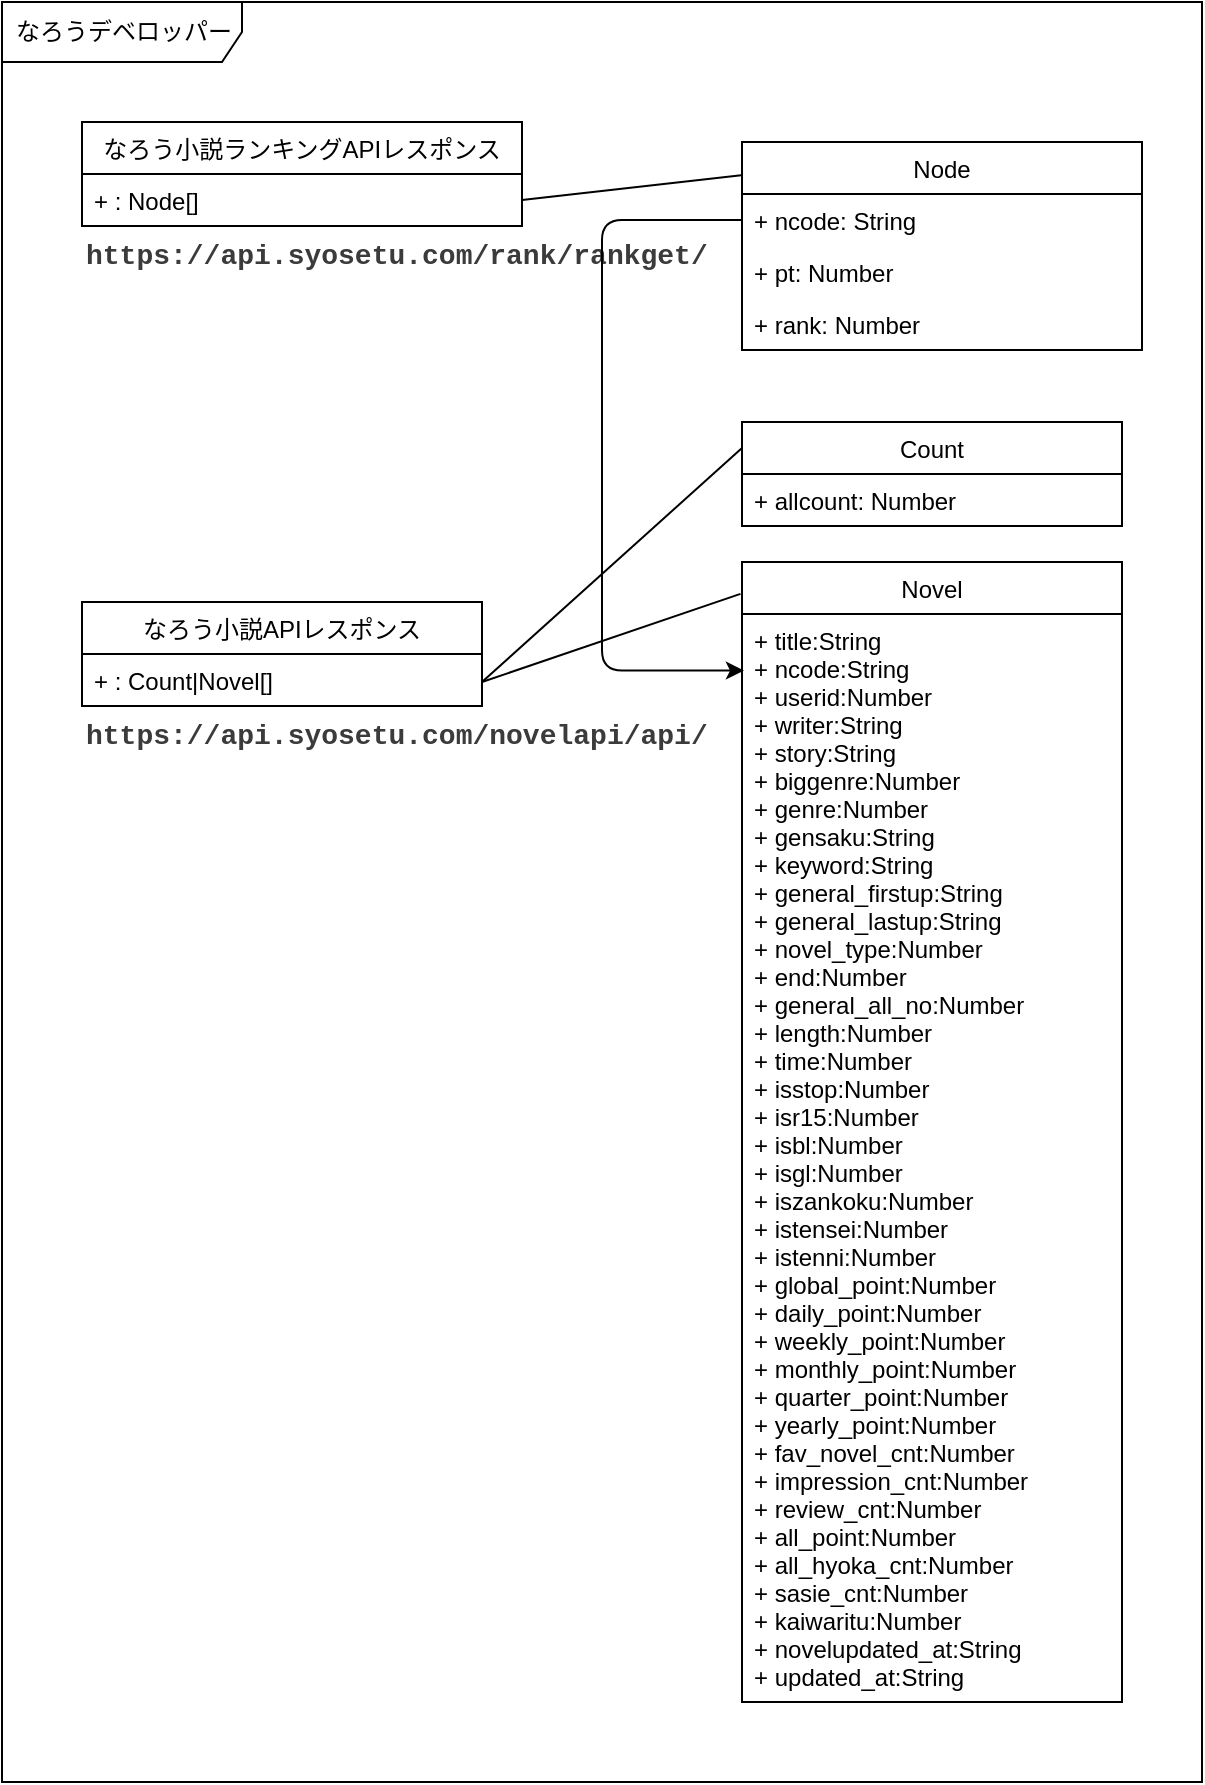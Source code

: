 <mxfile>
    <diagram id="XDcnWwutb2ANEC5SQvO8" name="なろうデベロッパー クラス">
        <mxGraphModel dx="986" dy="601" grid="1" gridSize="10" guides="1" tooltips="1" connect="1" arrows="1" fold="1" page="1" pageScale="1" pageWidth="827" pageHeight="1169" math="0" shadow="0">
            <root>
                <mxCell id="0"/>
                <mxCell id="1" parent="0"/>
                <mxCell id="18" value="なろうデベロッパー" style="shape=umlFrame;whiteSpace=wrap;html=1;width=120;height=30;boundedLbl=1;verticalAlign=middle;align=left;spacingLeft=5;" parent="1" vertex="1">
                    <mxGeometry x="80" y="120" width="600" height="890" as="geometry"/>
                </mxCell>
                <mxCell id="19" value="なろう小説ランキングAPIレスポンス" style="swimlane;fontStyle=0;childLayout=stackLayout;horizontal=1;startSize=26;fillColor=none;horizontalStack=0;resizeParent=1;resizeParentMax=0;resizeLast=0;collapsible=1;marginBottom=0;" parent="1" vertex="1">
                    <mxGeometry x="120" y="180" width="220" height="52" as="geometry"/>
                </mxCell>
                <mxCell id="20" value="+ : Node[]" style="text;strokeColor=none;fillColor=none;align=left;verticalAlign=top;spacingLeft=4;spacingRight=4;overflow=hidden;rotatable=0;points=[[0,0.5],[1,0.5]];portConstraint=eastwest;" parent="19" vertex="1">
                    <mxGeometry y="26" width="220" height="26" as="geometry"/>
                </mxCell>
                <mxCell id="23" value="なろう小説APIレスポンス" style="swimlane;fontStyle=0;childLayout=stackLayout;horizontal=1;startSize=26;fillColor=none;horizontalStack=0;resizeParent=1;resizeParentMax=0;resizeLast=0;collapsible=1;marginBottom=0;" parent="1" vertex="1">
                    <mxGeometry x="120" y="420" width="200" height="52" as="geometry"/>
                </mxCell>
                <mxCell id="24" value="+ : Count|Novel[]" style="text;strokeColor=none;fillColor=none;align=left;verticalAlign=top;spacingLeft=4;spacingRight=4;overflow=hidden;rotatable=0;points=[[0,0.5],[1,0.5]];portConstraint=eastwest;" parent="23" vertex="1">
                    <mxGeometry y="26" width="200" height="26" as="geometry"/>
                </mxCell>
                <mxCell id="26" value="Count" style="swimlane;fontStyle=0;childLayout=stackLayout;horizontal=1;startSize=26;fillColor=none;horizontalStack=0;resizeParent=1;resizeParentMax=0;resizeLast=0;collapsible=1;marginBottom=0;" parent="1" vertex="1">
                    <mxGeometry x="450" y="330" width="190" height="52" as="geometry"/>
                </mxCell>
                <mxCell id="27" value="+ allcount: Number" style="text;strokeColor=none;fillColor=none;align=left;verticalAlign=top;spacingLeft=4;spacingRight=4;overflow=hidden;rotatable=0;points=[[0,0.5],[1,0.5]];portConstraint=eastwest;" parent="26" vertex="1">
                    <mxGeometry y="26" width="190" height="26" as="geometry"/>
                </mxCell>
                <mxCell id="28" value="Novel" style="swimlane;fontStyle=0;childLayout=stackLayout;horizontal=1;startSize=26;fillColor=none;horizontalStack=0;resizeParent=1;resizeParentMax=0;resizeLast=0;collapsible=1;marginBottom=0;" parent="1" vertex="1">
                    <mxGeometry x="450" y="400" width="190" height="570" as="geometry"/>
                </mxCell>
                <mxCell id="29" value="+ title:String&#10;+ ncode:String&#10;+ userid:Number&#10;+ writer:String&#10;+ story:String&#10;+ biggenre:Number&#10;+ genre:Number&#10;+ gensaku:String&#10;+ keyword:String&#10;+ general_firstup:String&#10;+ general_lastup:String&#10;+ novel_type:Number&#10;+ end:Number&#10;+ general_all_no:Number&#10;+ length:Number&#10;+ time:Number&#10;+ isstop:Number&#10;+ isr15:Number&#10;+ isbl:Number&#10;+ isgl:Number&#10;+ iszankoku:Number&#10;+ istensei:Number&#10;+ istenni:Number&#10;+ global_point:Number&#10;+ daily_point:Number&#10;+ weekly_point:Number&#10;+ monthly_point:Number&#10;+ quarter_point:Number&#10;+ yearly_point:Number&#10;+ fav_novel_cnt:Number&#10;+ impression_cnt:Number&#10;+ review_cnt:Number&#10;+ all_point:Number&#10;+ all_hyoka_cnt:Number&#10;+ sasie_cnt:Number&#10;+ kaiwaritu:Number&#10;+ novelupdated_at:String&#10;+ updated_at:String&#10;" style="text;strokeColor=none;fillColor=none;align=left;verticalAlign=top;spacingLeft=4;spacingRight=4;overflow=hidden;rotatable=0;points=[[0,0.5],[1,0.5]];portConstraint=eastwest;" parent="28" vertex="1">
                    <mxGeometry y="26" width="190" height="544" as="geometry"/>
                </mxCell>
                <mxCell id="30" style="edgeStyle=none;html=1;entryX=0;entryY=0.25;entryDx=0;entryDy=0;endArrow=none;endFill=0;exitX=1;exitY=0.538;exitDx=0;exitDy=0;exitPerimeter=0;" parent="1" source="24" target="26" edge="1">
                    <mxGeometry relative="1" as="geometry"/>
                </mxCell>
                <mxCell id="31" style="edgeStyle=none;html=1;endArrow=none;endFill=0;entryX=-0.004;entryY=0.028;entryDx=0;entryDy=0;entryPerimeter=0;" parent="1" target="28" edge="1">
                    <mxGeometry relative="1" as="geometry">
                        <mxPoint x="450" y="410" as="targetPoint"/>
                        <mxPoint x="320" y="460" as="sourcePoint"/>
                    </mxGeometry>
                </mxCell>
                <mxCell id="32" style="edgeStyle=none;html=1;entryX=-0.002;entryY=0.16;entryDx=0;entryDy=0;entryPerimeter=0;exitX=1;exitY=0.5;exitDx=0;exitDy=0;endArrow=none;endFill=0;" parent="1" source="20" target="UOHtKet1tO_qnIUbOUM6-34" edge="1">
                    <mxGeometry relative="1" as="geometry"/>
                </mxCell>
                <mxCell id="33" value="&lt;div style=&quot;color: rgb(59, 59, 59); background-color: rgb(255, 255, 255); font-family: &amp;quot;Cascadia Code&amp;quot;, Consolas, &amp;quot;Courier New&amp;quot;, monospace, Consolas, &amp;quot;Courier New&amp;quot;, monospace; font-weight: bold; font-size: 14px; line-height: 19px;&quot;&gt;https://api.syosetu.com/rank/rankget/&lt;/div&gt;" style="text;html=1;align=left;verticalAlign=middle;resizable=0;points=[];autosize=1;strokeColor=none;fillColor=none;" parent="1" vertex="1">
                    <mxGeometry x="120" y="232" width="330" height="30" as="geometry"/>
                </mxCell>
                <mxCell id="34" value="&lt;div style=&quot;color: rgb(59, 59, 59); background-color: rgb(255, 255, 255); font-family: &amp;quot;Cascadia Code&amp;quot;, Consolas, &amp;quot;Courier New&amp;quot;, monospace, Consolas, &amp;quot;Courier New&amp;quot;, monospace; font-weight: bold; font-size: 14px; line-height: 19px;&quot;&gt;&lt;div style=&quot;line-height: 19px;&quot;&gt;https://api.syosetu.com/novelapi/api/ &lt;/div&gt;&lt;/div&gt;" style="text;html=1;align=left;verticalAlign=middle;resizable=0;points=[];autosize=1;strokeColor=none;fillColor=none;" parent="1" vertex="1">
                    <mxGeometry x="120" y="472" width="330" height="30" as="geometry"/>
                </mxCell>
                <mxCell id="UOHtKet1tO_qnIUbOUM6-34" value="Node" style="swimlane;fontStyle=0;childLayout=stackLayout;horizontal=1;startSize=26;fillColor=none;horizontalStack=0;resizeParent=1;resizeParentMax=0;resizeLast=0;collapsible=1;marginBottom=0;" vertex="1" parent="1">
                    <mxGeometry x="450" y="190" width="200" height="104" as="geometry"/>
                </mxCell>
                <mxCell id="UOHtKet1tO_qnIUbOUM6-35" value="+ ncode: String" style="text;strokeColor=none;fillColor=none;align=left;verticalAlign=top;spacingLeft=4;spacingRight=4;overflow=hidden;rotatable=0;points=[[0,0.5],[1,0.5]];portConstraint=eastwest;" vertex="1" parent="UOHtKet1tO_qnIUbOUM6-34">
                    <mxGeometry y="26" width="200" height="26" as="geometry"/>
                </mxCell>
                <mxCell id="UOHtKet1tO_qnIUbOUM6-36" value="+ pt: Number" style="text;strokeColor=none;fillColor=none;align=left;verticalAlign=top;spacingLeft=4;spacingRight=4;overflow=hidden;rotatable=0;points=[[0,0.5],[1,0.5]];portConstraint=eastwest;" vertex="1" parent="UOHtKet1tO_qnIUbOUM6-34">
                    <mxGeometry y="52" width="200" height="26" as="geometry"/>
                </mxCell>
                <mxCell id="UOHtKet1tO_qnIUbOUM6-37" value="+ rank: Number" style="text;strokeColor=none;fillColor=none;align=left;verticalAlign=top;spacingLeft=4;spacingRight=4;overflow=hidden;rotatable=0;points=[[0,0.5],[1,0.5]];portConstraint=eastwest;" vertex="1" parent="UOHtKet1tO_qnIUbOUM6-34">
                    <mxGeometry y="78" width="200" height="26" as="geometry"/>
                </mxCell>
                <mxCell id="UOHtKet1tO_qnIUbOUM6-38" style="edgeStyle=orthogonalEdgeStyle;html=1;entryX=0.005;entryY=0.052;entryDx=0;entryDy=0;entryPerimeter=0;fontSize=27;" edge="1" parent="1" source="UOHtKet1tO_qnIUbOUM6-35" target="29">
                    <mxGeometry relative="1" as="geometry">
                        <Array as="points">
                            <mxPoint x="380" y="229"/>
                            <mxPoint x="380" y="454"/>
                        </Array>
                    </mxGeometry>
                </mxCell>
            </root>
        </mxGraphModel>
    </diagram>
    <diagram id="8izZzMgSA9n-czl2PYue" name="ユースケース">
        <mxGraphModel dx="2812" dy="1002" grid="1" gridSize="10" guides="1" tooltips="1" connect="1" arrows="1" fold="1" page="1" pageScale="1" pageWidth="1169" pageHeight="827" math="0" shadow="0">
            <root>
                <mxCell id="0"/>
                <mxCell id="1" parent="0"/>
                <mxCell id="LKBfqoWO63WDZxAwFQW3-11" style="edgeStyle=none;html=1;entryX=0;entryY=0.333;entryDx=0;entryDy=0;entryPerimeter=0;fontSize=27;" edge="1" parent="1" source="LKBfqoWO63WDZxAwFQW3-1" target="LKBfqoWO63WDZxAwFQW3-9">
                    <mxGeometry relative="1" as="geometry"/>
                </mxCell>
                <mxCell id="LKBfqoWO63WDZxAwFQW3-12" style="edgeStyle=none;html=1;entryX=0.5;entryY=0.5;entryDx=0;entryDy=0;entryPerimeter=0;fontSize=27;" edge="1" parent="1" source="LKBfqoWO63WDZxAwFQW3-1" target="LKBfqoWO63WDZxAwFQW3-10">
                    <mxGeometry relative="1" as="geometry"/>
                </mxCell>
                <mxCell id="LKBfqoWO63WDZxAwFQW3-15" style="edgeStyle=none;html=1;entryX=0.201;entryY=0.031;entryDx=0;entryDy=0;entryPerimeter=0;fontSize=27;" edge="1" parent="1" source="LKBfqoWO63WDZxAwFQW3-1" target="LKBfqoWO63WDZxAwFQW3-13">
                    <mxGeometry relative="1" as="geometry"/>
                </mxCell>
                <mxCell id="LKBfqoWO63WDZxAwFQW3-1" value="なろうランキングAPI" style="ellipse;whiteSpace=wrap;html=1;fontSize=27;" vertex="1" parent="1">
                    <mxGeometry x="350" y="180" width="300" height="140" as="geometry"/>
                </mxCell>
                <mxCell id="LKBfqoWO63WDZxAwFQW3-3" style="edgeStyle=none;html=1;entryX=0.011;entryY=0.386;entryDx=0;entryDy=0;entryPerimeter=0;fontSize=27;" edge="1" parent="1" source="LKBfqoWO63WDZxAwFQW3-2" target="LKBfqoWO63WDZxAwFQW3-1">
                    <mxGeometry relative="1" as="geometry"/>
                </mxCell>
                <mxCell id="LKBfqoWO63WDZxAwFQW3-2" value="クライアントアプリ" style="shape=umlActor;html=1;verticalLabelPosition=bottom;verticalAlign=top;align=center;fontSize=27;" vertex="1" parent="1">
                    <mxGeometry x="160" y="160" width="30" height="60" as="geometry"/>
                </mxCell>
                <mxCell id="LKBfqoWO63WDZxAwFQW3-6" style="edgeStyle=none;html=1;entryX=0.5;entryY=0.5;entryDx=0;entryDy=0;entryPerimeter=0;fontSize=27;" edge="1" parent="1" source="LKBfqoWO63WDZxAwFQW3-4" target="LKBfqoWO63WDZxAwFQW3-2">
                    <mxGeometry relative="1" as="geometry"/>
                </mxCell>
                <mxCell id="LKBfqoWO63WDZxAwFQW3-4" value="クライアント" style="shape=umlActor;html=1;verticalLabelPosition=bottom;verticalAlign=top;align=center;fontSize=27;" vertex="1" parent="1">
                    <mxGeometry x="-70" y="100" width="30" height="60" as="geometry"/>
                </mxCell>
                <mxCell id="LKBfqoWO63WDZxAwFQW3-8" value="なろうデベロッパー" style="shape=umlFrame;whiteSpace=wrap;html=1;fontSize=27;width=330;height=70;" vertex="1" parent="1">
                    <mxGeometry x="830" y="50" width="390" height="460" as="geometry"/>
                </mxCell>
                <mxCell id="LKBfqoWO63WDZxAwFQW3-9" value="なろう小説ランキングAPI" style="shape=umlActor;html=1;verticalLabelPosition=bottom;verticalAlign=top;align=center;fontSize=27;" vertex="1" parent="1">
                    <mxGeometry x="990" y="150" width="30" height="60" as="geometry"/>
                </mxCell>
                <mxCell id="LKBfqoWO63WDZxAwFQW3-10" value="なろう小説API" style="shape=umlActor;html=1;verticalLabelPosition=bottom;verticalAlign=top;align=center;fontSize=27;" vertex="1" parent="1">
                    <mxGeometry x="990" y="320" width="30" height="60" as="geometry"/>
                </mxCell>
                <mxCell id="LKBfqoWO63WDZxAwFQW3-13" value="" style="strokeWidth=2;html=1;shape=mxgraph.flowchart.database;whiteSpace=wrap;fontSize=27;" vertex="1" parent="1">
                    <mxGeometry x="550" y="360" width="150" height="110" as="geometry"/>
                </mxCell>
                <mxCell id="LKBfqoWO63WDZxAwFQW3-14" value="データベース" style="text;html=1;align=center;verticalAlign=middle;resizable=0;points=[];autosize=1;strokeColor=none;fillColor=none;fontSize=27;" vertex="1" parent="1">
                    <mxGeometry x="530" y="500" width="190" height="50" as="geometry"/>
                </mxCell>
                <mxCell id="LKBfqoWO63WDZxAwFQW3-16" value="なろうランキングAPI" style="shape=umlFrame;whiteSpace=wrap;html=1;fontSize=27;width=330;height=70;" vertex="1" parent="1">
                    <mxGeometry x="210" y="840" width="540" height="810" as="geometry"/>
                </mxCell>
                <mxCell id="LKBfqoWO63WDZxAwFQW3-25" style="edgeStyle=none;html=1;entryX=0;entryY=0.333;entryDx=0;entryDy=0;entryPerimeter=0;fontSize=27;" edge="1" parent="1" source="LKBfqoWO63WDZxAwFQW3-17" target="LKBfqoWO63WDZxAwFQW3-24">
                    <mxGeometry relative="1" as="geometry"/>
                </mxCell>
                <mxCell id="LKBfqoWO63WDZxAwFQW3-17" value="なろう小説APIへアクセスする" style="ellipse;whiteSpace=wrap;html=1;fontSize=27;" vertex="1" parent="1">
                    <mxGeometry x="285" y="940" width="390" height="120" as="geometry"/>
                </mxCell>
                <mxCell id="LKBfqoWO63WDZxAwFQW3-26" style="edgeStyle=none;html=1;entryX=0.25;entryY=0.1;entryDx=0;entryDy=0;entryPerimeter=0;fontSize=27;" edge="1" parent="1" source="LKBfqoWO63WDZxAwFQW3-18" target="LKBfqoWO63WDZxAwFQW3-22">
                    <mxGeometry relative="1" as="geometry"/>
                </mxCell>
                <mxCell id="LKBfqoWO63WDZxAwFQW3-18" value="なろう小説ランキングAPIへ&lt;br&gt;アクセスする" style="ellipse;whiteSpace=wrap;html=1;fontSize=27;" vertex="1" parent="1">
                    <mxGeometry x="285" y="1080" width="390" height="120" as="geometry"/>
                </mxCell>
                <mxCell id="LKBfqoWO63WDZxAwFQW3-30" style="edgeStyle=none;html=1;entryX=0;entryY=0.5;entryDx=0;entryDy=0;entryPerimeter=0;fontSize=27;" edge="1" parent="1" source="LKBfqoWO63WDZxAwFQW3-19" target="LKBfqoWO63WDZxAwFQW3-28">
                    <mxGeometry relative="1" as="geometry"/>
                </mxCell>
                <mxCell id="LKBfqoWO63WDZxAwFQW3-19" value="データベースへ保存する" style="ellipse;whiteSpace=wrap;html=1;fontSize=27;" vertex="1" parent="1">
                    <mxGeometry x="285" y="1230" width="390" height="120" as="geometry"/>
                </mxCell>
                <mxCell id="LKBfqoWO63WDZxAwFQW3-31" style="edgeStyle=none;html=1;fontSize=27;" edge="1" parent="1" source="LKBfqoWO63WDZxAwFQW3-20" target="LKBfqoWO63WDZxAwFQW3-28">
                    <mxGeometry relative="1" as="geometry"/>
                </mxCell>
                <mxCell id="LKBfqoWO63WDZxAwFQW3-20" value="既存のデータを検索する&lt;br&gt;該当データを返す" style="ellipse;whiteSpace=wrap;html=1;fontSize=27;" vertex="1" parent="1">
                    <mxGeometry x="285" y="1370" width="390" height="120" as="geometry"/>
                </mxCell>
                <mxCell id="LKBfqoWO63WDZxAwFQW3-21" value="各機能をまとめて処理する&lt;br&gt;WebAPIとして動作" style="ellipse;whiteSpace=wrap;html=1;fontSize=27;" vertex="1" parent="1">
                    <mxGeometry x="285" y="1510" width="390" height="120" as="geometry"/>
                </mxCell>
                <mxCell id="LKBfqoWO63WDZxAwFQW3-22" value="なろう小説ランキングAPI" style="shape=umlActor;html=1;verticalLabelPosition=bottom;verticalAlign=top;align=center;fontSize=27;" vertex="1" parent="1">
                    <mxGeometry x="1150" y="960" width="30" height="60" as="geometry"/>
                </mxCell>
                <mxCell id="LKBfqoWO63WDZxAwFQW3-24" value="なろう小説API" style="shape=umlActor;html=1;verticalLabelPosition=bottom;verticalAlign=top;align=center;fontSize=27;" vertex="1" parent="1">
                    <mxGeometry x="990" y="827" width="30" height="60" as="geometry"/>
                </mxCell>
                <mxCell id="LKBfqoWO63WDZxAwFQW3-28" value="" style="strokeWidth=2;html=1;shape=mxgraph.flowchart.database;whiteSpace=wrap;fontSize=27;" vertex="1" parent="1">
                    <mxGeometry x="890" y="1310" width="150" height="110" as="geometry"/>
                </mxCell>
                <mxCell id="LKBfqoWO63WDZxAwFQW3-29" value="データベース" style="text;html=1;align=center;verticalAlign=middle;resizable=0;points=[];autosize=1;strokeColor=none;fillColor=none;fontSize=27;" vertex="1" parent="1">
                    <mxGeometry x="870" y="1450" width="190" height="50" as="geometry"/>
                </mxCell>
                <mxCell id="LKBfqoWO63WDZxAwFQW3-34" style="edgeStyle=none;html=1;entryX=0;entryY=0.5;entryDx=0;entryDy=0;fontSize=27;" edge="1" parent="1" source="LKBfqoWO63WDZxAwFQW3-32" target="LKBfqoWO63WDZxAwFQW3-21">
                    <mxGeometry relative="1" as="geometry"/>
                </mxCell>
                <mxCell id="LKBfqoWO63WDZxAwFQW3-32" value="クライアントアプリ" style="shape=umlActor;html=1;verticalLabelPosition=bottom;verticalAlign=top;align=center;fontSize=27;" vertex="1" parent="1">
                    <mxGeometry x="-50" y="1490" width="30" height="60" as="geometry"/>
                </mxCell>
            </root>
        </mxGraphModel>
    </diagram>
</mxfile>